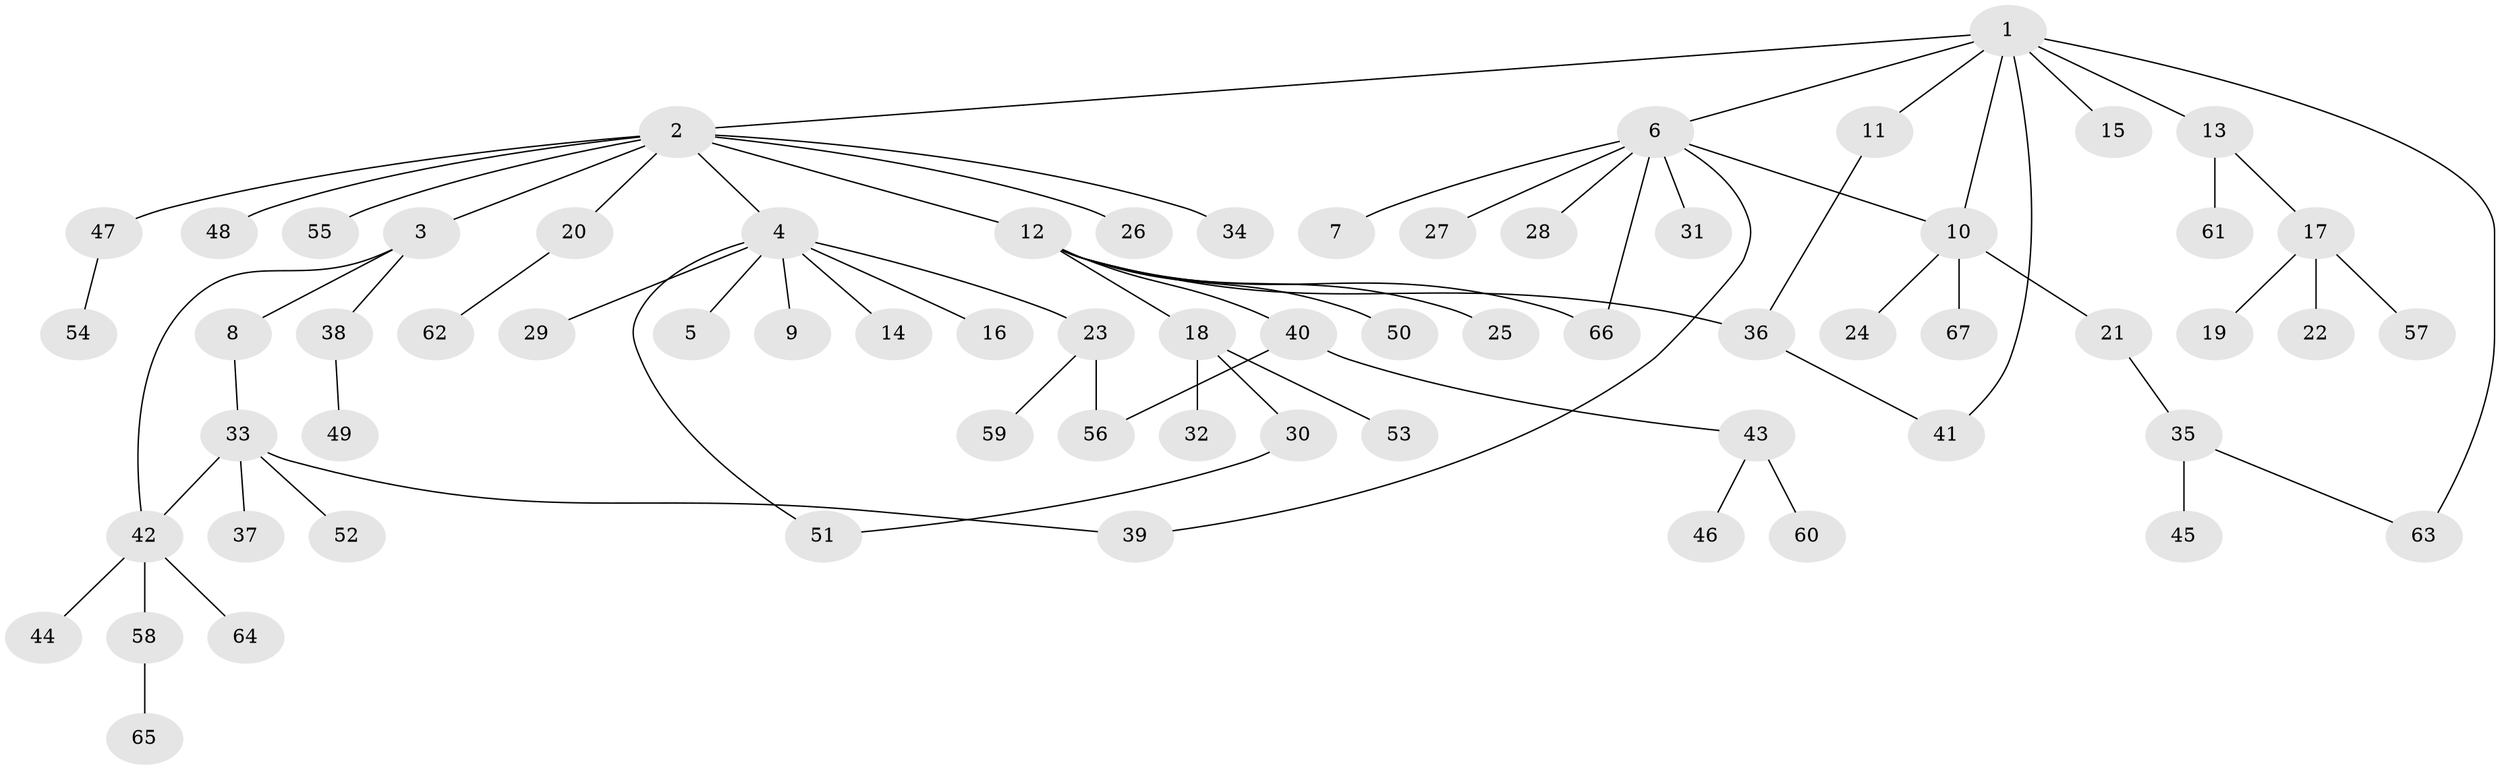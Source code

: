 // coarse degree distribution, {1: 0.6739130434782609, 11: 0.021739130434782608, 4: 0.021739130434782608, 2: 0.1956521739130435, 7: 0.021739130434782608, 9: 0.021739130434782608, 3: 0.021739130434782608, 13: 0.021739130434782608}
// Generated by graph-tools (version 1.1) at 2025/51/03/04/25 21:51:17]
// undirected, 67 vertices, 75 edges
graph export_dot {
graph [start="1"]
  node [color=gray90,style=filled];
  1;
  2;
  3;
  4;
  5;
  6;
  7;
  8;
  9;
  10;
  11;
  12;
  13;
  14;
  15;
  16;
  17;
  18;
  19;
  20;
  21;
  22;
  23;
  24;
  25;
  26;
  27;
  28;
  29;
  30;
  31;
  32;
  33;
  34;
  35;
  36;
  37;
  38;
  39;
  40;
  41;
  42;
  43;
  44;
  45;
  46;
  47;
  48;
  49;
  50;
  51;
  52;
  53;
  54;
  55;
  56;
  57;
  58;
  59;
  60;
  61;
  62;
  63;
  64;
  65;
  66;
  67;
  1 -- 2;
  1 -- 6;
  1 -- 10;
  1 -- 11;
  1 -- 13;
  1 -- 15;
  1 -- 41;
  1 -- 63;
  2 -- 3;
  2 -- 4;
  2 -- 12;
  2 -- 20;
  2 -- 26;
  2 -- 34;
  2 -- 47;
  2 -- 48;
  2 -- 55;
  3 -- 8;
  3 -- 38;
  3 -- 42;
  4 -- 5;
  4 -- 9;
  4 -- 14;
  4 -- 16;
  4 -- 23;
  4 -- 29;
  4 -- 51;
  6 -- 7;
  6 -- 10;
  6 -- 27;
  6 -- 28;
  6 -- 31;
  6 -- 39;
  6 -- 66;
  8 -- 33;
  10 -- 21;
  10 -- 24;
  10 -- 67;
  11 -- 36;
  12 -- 18;
  12 -- 25;
  12 -- 36;
  12 -- 40;
  12 -- 50;
  12 -- 66;
  13 -- 17;
  13 -- 61;
  17 -- 19;
  17 -- 22;
  17 -- 57;
  18 -- 30;
  18 -- 32;
  18 -- 53;
  20 -- 62;
  21 -- 35;
  23 -- 56;
  23 -- 59;
  30 -- 51;
  33 -- 37;
  33 -- 39;
  33 -- 42;
  33 -- 52;
  35 -- 45;
  35 -- 63;
  36 -- 41;
  38 -- 49;
  40 -- 43;
  40 -- 56;
  42 -- 44;
  42 -- 58;
  42 -- 64;
  43 -- 46;
  43 -- 60;
  47 -- 54;
  58 -- 65;
}
